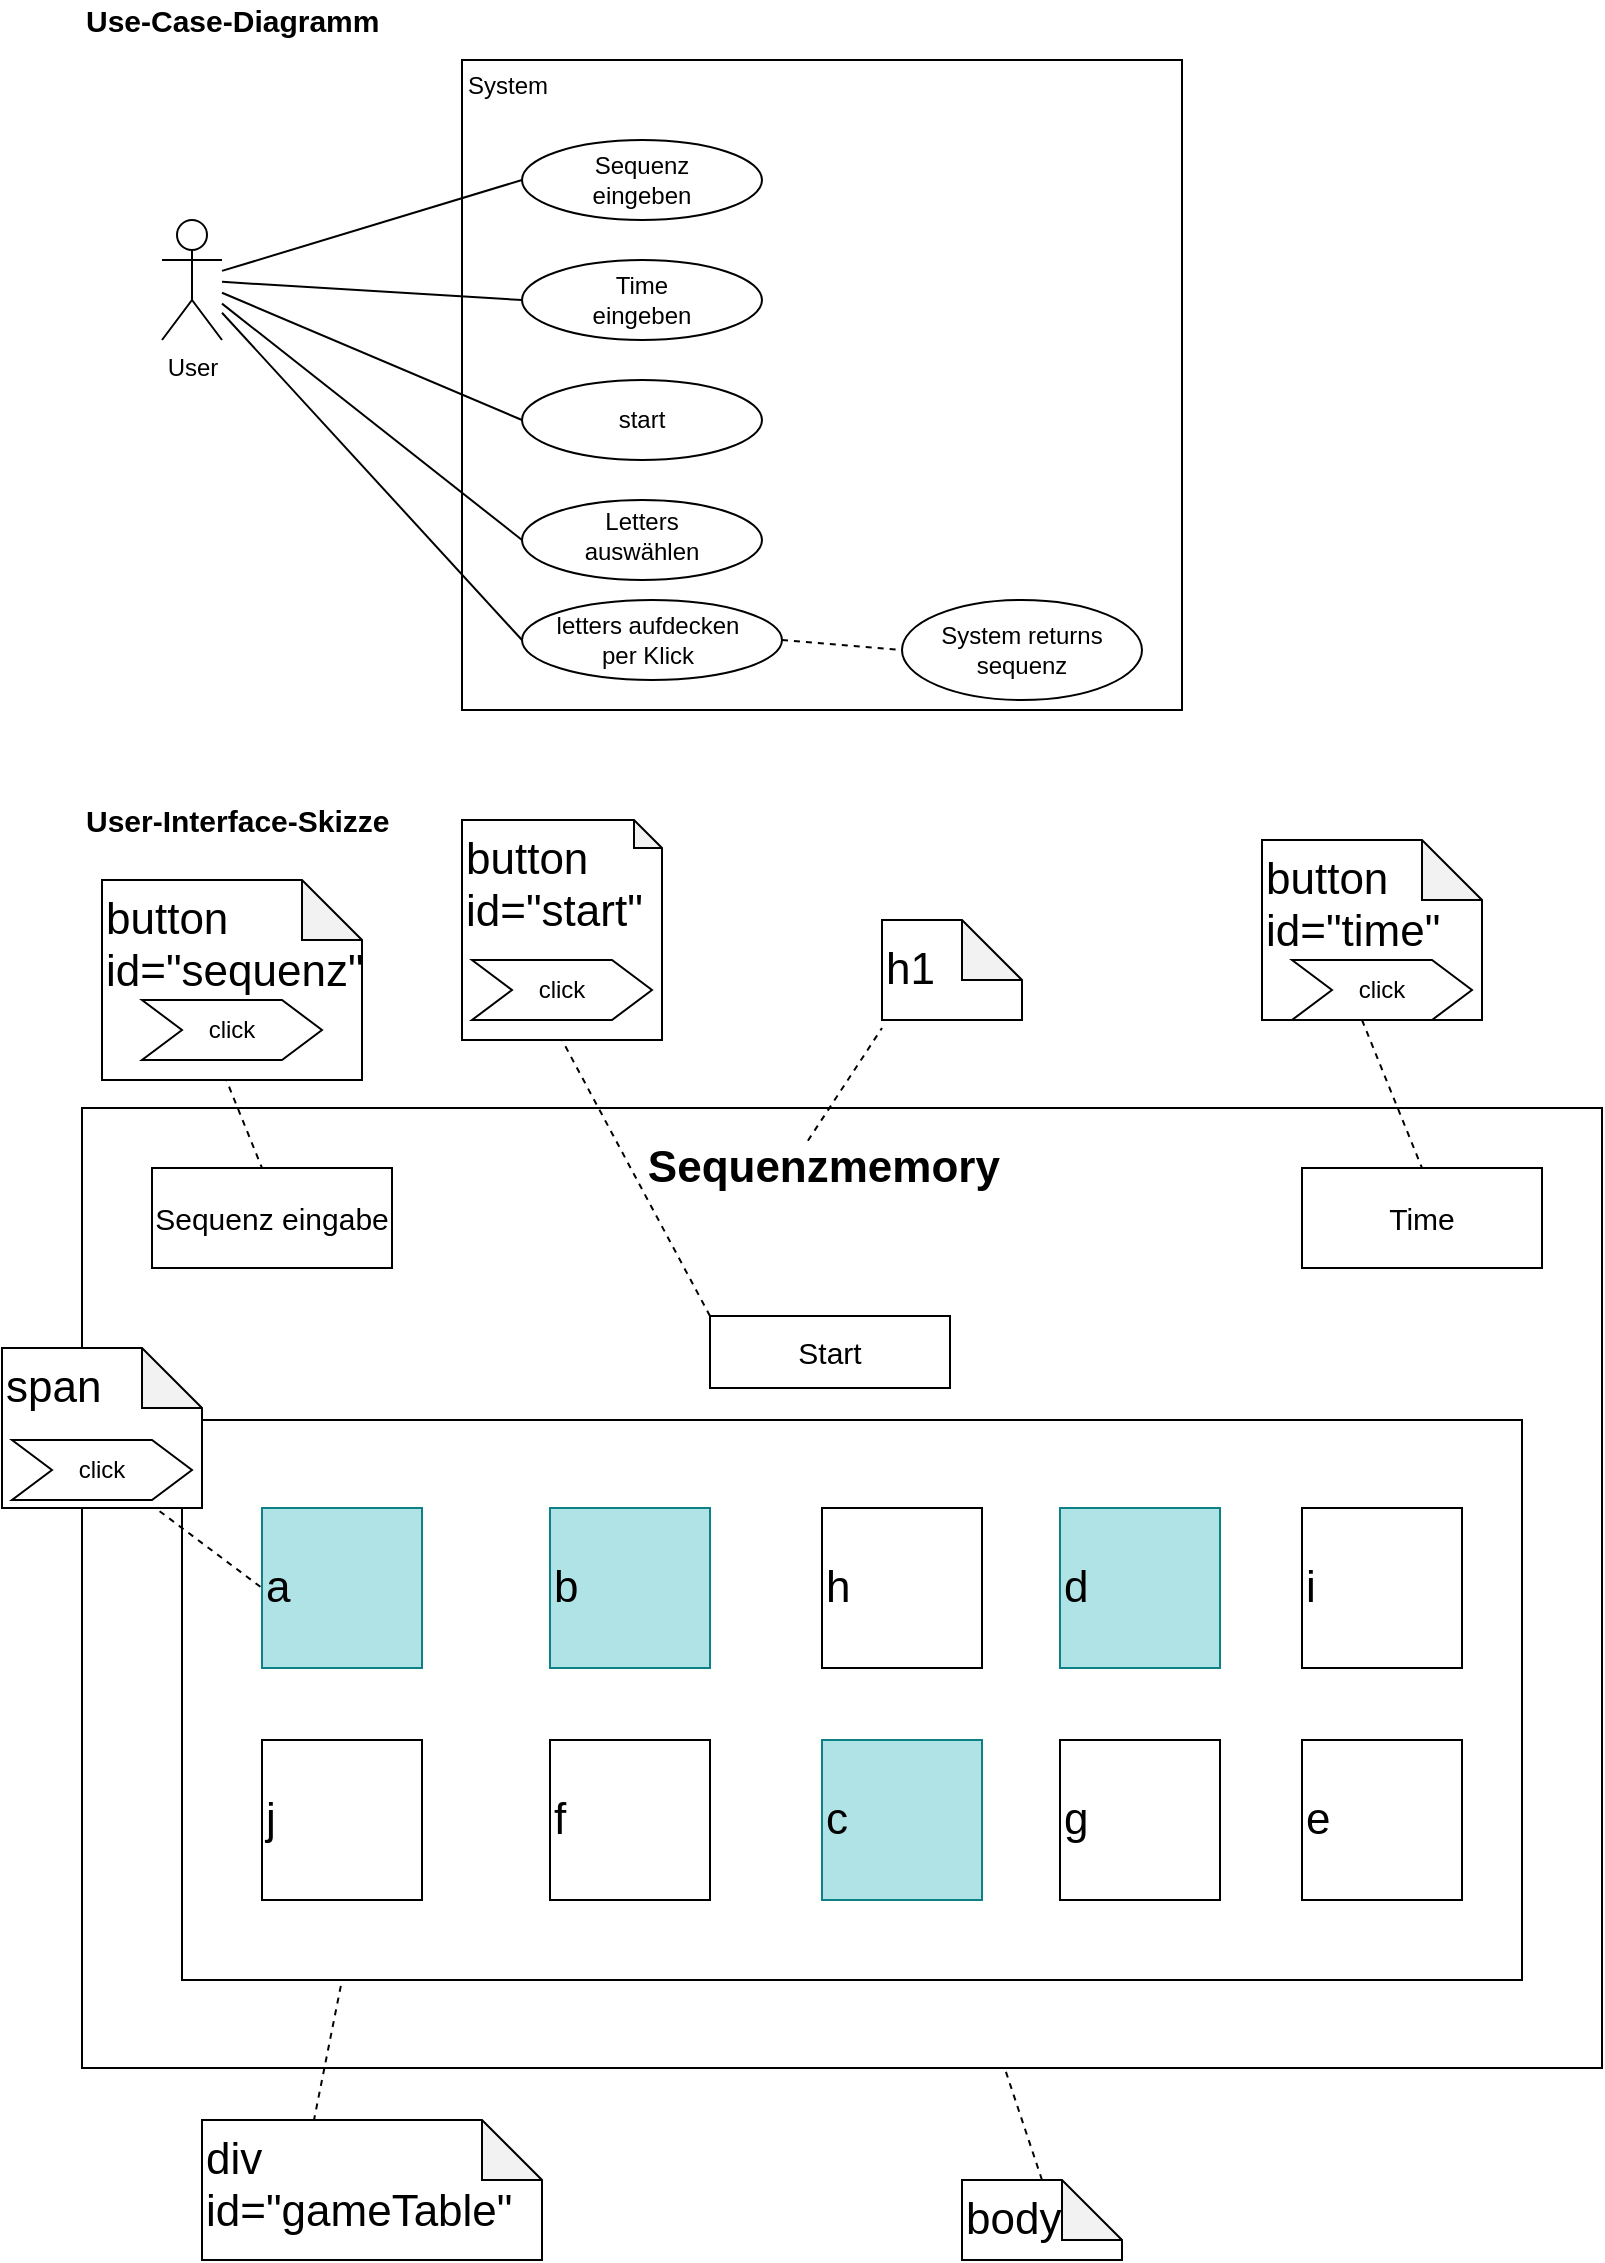 <mxfile version="13.0.3" type="device" pages="2"><diagram id="LiSR28MgO2-qYm8ya_5q" name="Page-1"><mxGraphModel dx="1892" dy="1256" grid="1" gridSize="10" guides="1" tooltips="1" connect="1" arrows="1" fold="1" page="1" pageScale="1" pageWidth="827" pageHeight="1169" math="0" shadow="0"><root><mxCell id="0"/><mxCell id="1" parent="0"/><mxCell id="gk24-IVBIY7K0hqq6yeM-31" value="" style="rounded=0;whiteSpace=wrap;html=1;shadow=0;fontSize=15;align=left;" parent="1" vertex="1"><mxGeometry x="40" y="584" width="760" height="480" as="geometry"/></mxCell><mxCell id="gk24-IVBIY7K0hqq6yeM-62" value="" style="rounded=0;whiteSpace=wrap;html=1;shadow=0;fontSize=12;fontColor=#000000;align=left;" parent="1" vertex="1"><mxGeometry x="90" y="740" width="670" height="280" as="geometry"/></mxCell><mxCell id="gk24-IVBIY7K0hqq6yeM-19" value="" style="rounded=0;whiteSpace=wrap;html=1;shadow=0;" parent="1" vertex="1"><mxGeometry x="230" y="60" width="360" height="325" as="geometry"/></mxCell><mxCell id="gk24-IVBIY7K0hqq6yeM-1" value="User" style="shape=umlActor;verticalLabelPosition=bottom;labelBackgroundColor=#ffffff;verticalAlign=top;html=1;outlineConnect=0;fontStyle=0" parent="1" vertex="1"><mxGeometry x="80" y="140" width="30" height="60" as="geometry"/></mxCell><mxCell id="gk24-IVBIY7K0hqq6yeM-3" value="System" style="text;html=1;strokeColor=none;fillColor=none;align=center;verticalAlign=middle;whiteSpace=wrap;rounded=0;" parent="1" vertex="1"><mxGeometry x="233" y="63" width="40" height="20" as="geometry"/></mxCell><mxCell id="gk24-IVBIY7K0hqq6yeM-10" value="" style="ellipse;whiteSpace=wrap;html=1;" parent="1" vertex="1"><mxGeometry x="260" y="100" width="120" height="40" as="geometry"/></mxCell><mxCell id="gk24-IVBIY7K0hqq6yeM-11" value="Sequenz eingeben" style="text;html=1;strokeColor=none;fillColor=none;align=center;verticalAlign=middle;whiteSpace=wrap;rounded=0;" parent="1" vertex="1"><mxGeometry x="280" y="105" width="80" height="30" as="geometry"/></mxCell><mxCell id="gk24-IVBIY7K0hqq6yeM-12" value="" style="ellipse;whiteSpace=wrap;html=1;" parent="1" vertex="1"><mxGeometry x="260" y="160" width="120" height="40" as="geometry"/></mxCell><mxCell id="gk24-IVBIY7K0hqq6yeM-13" value="Time eingeben" style="text;html=1;strokeColor=none;fillColor=none;align=center;verticalAlign=middle;whiteSpace=wrap;rounded=0;" parent="1" vertex="1"><mxGeometry x="280" y="165" width="80" height="30" as="geometry"/></mxCell><mxCell id="gk24-IVBIY7K0hqq6yeM-14" value="" style="ellipse;whiteSpace=wrap;html=1;" parent="1" vertex="1"><mxGeometry x="260" y="220" width="120" height="40" as="geometry"/></mxCell><mxCell id="gk24-IVBIY7K0hqq6yeM-15" value="start" style="text;html=1;strokeColor=none;fillColor=none;align=center;verticalAlign=middle;whiteSpace=wrap;rounded=0;" parent="1" vertex="1"><mxGeometry x="280" y="225" width="80" height="30" as="geometry"/></mxCell><mxCell id="gk24-IVBIY7K0hqq6yeM-16" value="" style="ellipse;whiteSpace=wrap;html=1;" parent="1" vertex="1"><mxGeometry x="260" y="280" width="120" height="40" as="geometry"/></mxCell><mxCell id="gk24-IVBIY7K0hqq6yeM-17" value="Letters auswählen" style="text;html=1;strokeColor=none;fillColor=none;align=center;verticalAlign=middle;whiteSpace=wrap;rounded=0;" parent="1" vertex="1"><mxGeometry x="280" y="285" width="80" height="25" as="geometry"/></mxCell><mxCell id="gk24-IVBIY7K0hqq6yeM-20" value="" style="ellipse;whiteSpace=wrap;html=1;" parent="1" vertex="1"><mxGeometry x="260" y="330" width="130" height="40" as="geometry"/></mxCell><mxCell id="gk24-IVBIY7K0hqq6yeM-21" value="letters aufdecken per Klick" style="text;html=1;strokeColor=none;fillColor=none;align=center;verticalAlign=middle;whiteSpace=wrap;rounded=0;fontSize=12;" parent="1" vertex="1"><mxGeometry x="273" y="337.5" width="100" height="25" as="geometry"/></mxCell><mxCell id="gk24-IVBIY7K0hqq6yeM-22" value="" style="endArrow=none;html=1;fontSize=12;" parent="1" source="gk24-IVBIY7K0hqq6yeM-1" edge="1"><mxGeometry width="50" height="50" relative="1" as="geometry"><mxPoint x="210" y="170" as="sourcePoint"/><mxPoint x="260" y="120" as="targetPoint"/></mxGeometry></mxCell><mxCell id="gk24-IVBIY7K0hqq6yeM-23" value="" style="endArrow=none;html=1;fontSize=12;" parent="1" source="gk24-IVBIY7K0hqq6yeM-1" edge="1"><mxGeometry width="50" height="50" relative="1" as="geometry"><mxPoint x="210" y="230" as="sourcePoint"/><mxPoint x="260" y="180" as="targetPoint"/></mxGeometry></mxCell><mxCell id="gk24-IVBIY7K0hqq6yeM-24" value="" style="endArrow=none;html=1;fontSize=12;" parent="1" source="gk24-IVBIY7K0hqq6yeM-1" edge="1"><mxGeometry width="50" height="50" relative="1" as="geometry"><mxPoint x="210" y="290" as="sourcePoint"/><mxPoint x="260" y="240" as="targetPoint"/></mxGeometry></mxCell><mxCell id="gk24-IVBIY7K0hqq6yeM-25" value="" style="endArrow=none;html=1;fontSize=12;" parent="1" source="gk24-IVBIY7K0hqq6yeM-1" edge="1"><mxGeometry width="50" height="50" relative="1" as="geometry"><mxPoint x="210" y="350" as="sourcePoint"/><mxPoint x="260" y="300" as="targetPoint"/></mxGeometry></mxCell><mxCell id="gk24-IVBIY7K0hqq6yeM-26" value="" style="endArrow=none;html=1;fontSize=12;" parent="1" source="gk24-IVBIY7K0hqq6yeM-1" edge="1"><mxGeometry width="50" height="50" relative="1" as="geometry"><mxPoint x="210" y="400" as="sourcePoint"/><mxPoint x="260" y="350" as="targetPoint"/></mxGeometry></mxCell><mxCell id="gk24-IVBIY7K0hqq6yeM-27" value="Use-Case-Diagramm" style="text;html=1;strokeColor=none;fillColor=none;align=left;verticalAlign=middle;whiteSpace=wrap;rounded=0;shadow=0;fontSize=15;fontStyle=1" parent="1" vertex="1"><mxGeometry x="40" y="30" width="260" height="20" as="geometry"/></mxCell><mxCell id="gk24-IVBIY7K0hqq6yeM-28" style="edgeStyle=orthogonalEdgeStyle;rounded=0;orthogonalLoop=1;jettySize=auto;html=1;exitX=0.5;exitY=1;exitDx=0;exitDy=0;fontSize=12;" parent="1" source="gk24-IVBIY7K0hqq6yeM-27" target="gk24-IVBIY7K0hqq6yeM-27" edge="1"><mxGeometry relative="1" as="geometry"/></mxCell><mxCell id="gk24-IVBIY7K0hqq6yeM-29" value="User-Interface-Skizze" style="text;html=1;strokeColor=none;fillColor=none;align=left;verticalAlign=middle;whiteSpace=wrap;rounded=0;shadow=0;fontSize=15;fontStyle=1" parent="1" vertex="1"><mxGeometry x="40" y="430" width="260" height="20" as="geometry"/></mxCell><mxCell id="gk24-IVBIY7K0hqq6yeM-33" value="Time" style="rounded=0;whiteSpace=wrap;html=1;shadow=0;fontSize=15;align=center;" parent="1" vertex="1"><mxGeometry x="650" y="614" width="120" height="50" as="geometry"/></mxCell><mxCell id="gk24-IVBIY7K0hqq6yeM-34" value="Start" style="rounded=0;whiteSpace=wrap;html=1;shadow=0;fontSize=15;align=center;" parent="1" vertex="1"><mxGeometry x="354" y="688" width="120" height="36" as="geometry"/></mxCell><mxCell id="gk24-IVBIY7K0hqq6yeM-35" value="&lt;b style=&quot;font-size: 22px;&quot;&gt;Sequenzmemory&lt;/b&gt;&amp;nbsp;" style="text;html=1;strokeColor=none;fillColor=none;align=center;verticalAlign=middle;whiteSpace=wrap;rounded=0;shadow=0;fontSize=22;horizontal=1;fontColor=#000000;" parent="1" vertex="1"><mxGeometry x="299" y="604" width="230" height="20" as="geometry"/></mxCell><mxCell id="gk24-IVBIY7K0hqq6yeM-37" value="" style="endArrow=none;dashed=1;html=1;fontSize=22;fontColor=#000000;exitX=0.452;exitY=-0.183;exitDx=0;exitDy=0;exitPerimeter=0;" parent="1" source="gk24-IVBIY7K0hqq6yeM-35" edge="1"><mxGeometry width="50" height="50" relative="1" as="geometry"><mxPoint x="310" y="594" as="sourcePoint"/><mxPoint x="440" y="544" as="targetPoint"/></mxGeometry></mxCell><mxCell id="gk24-IVBIY7K0hqq6yeM-38" value="h1" style="shape=note;whiteSpace=wrap;html=1;backgroundOutline=1;darkOpacity=0.05;shadow=0;fontSize=22;fontColor=#000000;align=left;" parent="1" vertex="1"><mxGeometry x="440" y="490" width="70" height="50" as="geometry"/></mxCell><mxCell id="gk24-IVBIY7K0hqq6yeM-39" value="" style="endArrow=none;dashed=1;html=1;fontSize=22;fontColor=#000000;exitX=0;exitY=0;exitDx=0;exitDy=0;entryX=0.5;entryY=1;entryDx=0;entryDy=0;entryPerimeter=0;" parent="1" source="gk24-IVBIY7K0hqq6yeM-34" edge="1" target="gk24-IVBIY7K0hqq6yeM-40"><mxGeometry width="50" height="50" relative="1" as="geometry"><mxPoint x="320" y="690" as="sourcePoint"/><mxPoint x="190" y="570" as="targetPoint"/></mxGeometry></mxCell><mxCell id="gk24-IVBIY7K0hqq6yeM-40" value="button&lt;br&gt;id=&quot;start&quot;" style="shape=note;whiteSpace=wrap;html=1;backgroundOutline=1;darkOpacity=0.05;shadow=0;fontSize=22;fontColor=#000000;align=left;verticalAlign=top;size=14;" parent="1" vertex="1"><mxGeometry x="230" y="440" width="100" height="110" as="geometry"/></mxCell><mxCell id="gk24-IVBIY7K0hqq6yeM-41" value="" style="endArrow=none;dashed=1;html=1;fontSize=22;fontColor=#000000;entryX=0.5;entryY=0;entryDx=0;entryDy=0;" parent="1" target="gk24-IVBIY7K0hqq6yeM-33" edge="1"><mxGeometry width="50" height="50" relative="1" as="geometry"><mxPoint x="680" y="540" as="sourcePoint"/><mxPoint x="500" y="640" as="targetPoint"/></mxGeometry></mxCell><mxCell id="gk24-IVBIY7K0hqq6yeM-45" value="button&lt;br&gt;id=&quot;time&quot;" style="shape=note;whiteSpace=wrap;html=1;backgroundOutline=1;darkOpacity=0.05;shadow=0;fontSize=22;fontColor=#000000;align=left;verticalAlign=top;" parent="1" vertex="1"><mxGeometry x="630" y="450" width="110" height="90" as="geometry"/></mxCell><mxCell id="gk24-IVBIY7K0hqq6yeM-46" value="a" style="whiteSpace=wrap;html=1;aspect=fixed;shadow=0;fontSize=22;align=left;labelBackgroundColor=none;labelBorderColor=none;fillColor=#b0e3e6;strokeColor=#0e8088;" parent="1" vertex="1"><mxGeometry x="130" y="784" width="80" height="80" as="geometry"/></mxCell><mxCell id="gk24-IVBIY7K0hqq6yeM-47" value="b" style="whiteSpace=wrap;html=1;aspect=fixed;shadow=0;fontSize=22;align=left;fillColor=#b0e3e6;strokeColor=#0e8088;" parent="1" vertex="1"><mxGeometry x="274" y="784" width="80" height="80" as="geometry"/></mxCell><mxCell id="gk24-IVBIY7K0hqq6yeM-48" value="h" style="whiteSpace=wrap;html=1;aspect=fixed;shadow=0;fontSize=22;fontColor=#000000;align=left;" parent="1" vertex="1"><mxGeometry x="410" y="784" width="80" height="80" as="geometry"/></mxCell><mxCell id="gk24-IVBIY7K0hqq6yeM-49" value="d" style="whiteSpace=wrap;html=1;aspect=fixed;shadow=0;fontSize=22;align=left;labelBackgroundColor=none;fillColor=#b0e3e6;strokeColor=#0e8088;" parent="1" vertex="1"><mxGeometry x="529" y="784" width="80" height="80" as="geometry"/></mxCell><mxCell id="gk24-IVBIY7K0hqq6yeM-50" value="i" style="whiteSpace=wrap;html=1;aspect=fixed;shadow=0;fontSize=22;fontColor=#000000;align=left;" parent="1" vertex="1"><mxGeometry x="650" y="784" width="80" height="80" as="geometry"/></mxCell><mxCell id="gk24-IVBIY7K0hqq6yeM-51" value="j" style="whiteSpace=wrap;html=1;aspect=fixed;shadow=0;fontSize=22;fontColor=#000000;align=left;" parent="1" vertex="1"><mxGeometry x="130" y="900" width="80" height="80" as="geometry"/></mxCell><mxCell id="gk24-IVBIY7K0hqq6yeM-52" value="f" style="whiteSpace=wrap;html=1;aspect=fixed;shadow=0;fontSize=22;fontColor=#000000;align=left;" parent="1" vertex="1"><mxGeometry x="274" y="900" width="80" height="80" as="geometry"/></mxCell><mxCell id="gk24-IVBIY7K0hqq6yeM-53" value="c" style="whiteSpace=wrap;html=1;aspect=fixed;shadow=0;fontSize=22;align=left;fillColor=#b0e3e6;strokeColor=#0e8088;" parent="1" vertex="1"><mxGeometry x="410" y="900" width="80" height="80" as="geometry"/></mxCell><mxCell id="gk24-IVBIY7K0hqq6yeM-54" value="g" style="whiteSpace=wrap;html=1;aspect=fixed;shadow=0;fontSize=22;fontColor=#000000;align=left;" parent="1" vertex="1"><mxGeometry x="529" y="900" width="80" height="80" as="geometry"/></mxCell><mxCell id="gk24-IVBIY7K0hqq6yeM-55" value="e" style="whiteSpace=wrap;html=1;aspect=fixed;shadow=0;fontSize=22;fontColor=#000000;align=left;" parent="1" vertex="1"><mxGeometry x="650" y="900" width="80" height="80" as="geometry"/></mxCell><mxCell id="gk24-IVBIY7K0hqq6yeM-59" value="&lt;span&gt;System returns sequenz&lt;/span&gt;" style="ellipse;whiteSpace=wrap;html=1;shadow=0;fontSize=12;fontColor=#000000;align=center;" parent="1" vertex="1"><mxGeometry x="450" y="330" width="120" height="50" as="geometry"/></mxCell><mxCell id="gk24-IVBIY7K0hqq6yeM-60" value="" style="endArrow=none;dashed=1;html=1;fontSize=12;fontColor=#000000;exitX=1;exitY=0.5;exitDx=0;exitDy=0;entryX=0;entryY=0.5;entryDx=0;entryDy=0;" parent="1" source="gk24-IVBIY7K0hqq6yeM-20" target="gk24-IVBIY7K0hqq6yeM-59" edge="1"><mxGeometry width="50" height="50" relative="1" as="geometry"><mxPoint x="490" y="370" as="sourcePoint"/><mxPoint x="540" y="320" as="targetPoint"/></mxGeometry></mxCell><mxCell id="gk24-IVBIY7K0hqq6yeM-63" value="" style="endArrow=none;dashed=1;html=1;fontSize=12;fontColor=#000000;" parent="1" edge="1"><mxGeometry width="50" height="50" relative="1" as="geometry"><mxPoint x="150" y="1120" as="sourcePoint"/><mxPoint x="170" y="1020" as="targetPoint"/></mxGeometry></mxCell><mxCell id="gk24-IVBIY7K0hqq6yeM-64" value="div&lt;br&gt;id=&quot;gameTable&quot;" style="shape=note;whiteSpace=wrap;html=1;backgroundOutline=1;darkOpacity=0.05;shadow=0;fontSize=22;fontColor=#000000;align=left;verticalAlign=top;" parent="1" vertex="1"><mxGeometry x="100" y="1090" width="170" height="70" as="geometry"/></mxCell><mxCell id="gk24-IVBIY7K0hqq6yeM-66" value="Sequenz eingabe" style="rounded=0;whiteSpace=wrap;html=1;shadow=0;fontSize=15;align=center;" parent="1" vertex="1"><mxGeometry x="75" y="614" width="120" height="50" as="geometry"/></mxCell><mxCell id="gk24-IVBIY7K0hqq6yeM-67" value="" style="endArrow=none;dashed=1;html=1;fontSize=22;fontColor=#000000;entryX=0.5;entryY=0;entryDx=0;entryDy=0;" parent="1" edge="1"><mxGeometry width="50" height="50" relative="1" as="geometry"><mxPoint x="100" y="540.0" as="sourcePoint"/><mxPoint x="130" y="614" as="targetPoint"/></mxGeometry></mxCell><mxCell id="gk24-IVBIY7K0hqq6yeM-68" value="button&lt;br&gt;id=&quot;sequenz&quot;" style="shape=note;whiteSpace=wrap;html=1;backgroundOutline=1;darkOpacity=0.05;shadow=0;fontSize=22;fontColor=#000000;align=left;verticalAlign=top;" parent="1" vertex="1"><mxGeometry x="50" y="470" width="130" height="100" as="geometry"/></mxCell><mxCell id="gk24-IVBIY7K0hqq6yeM-70" value="" style="endArrow=none;dashed=1;html=1;fontSize=22;fontColor=#000000;entryX=0;entryY=0.5;entryDx=0;entryDy=0;" parent="1" target="gk24-IVBIY7K0hqq6yeM-46" edge="1"><mxGeometry width="50" height="50" relative="1" as="geometry"><mxPoint x="50" y="764.0" as="sourcePoint"/><mxPoint x="80" y="838" as="targetPoint"/></mxGeometry></mxCell><mxCell id="gk24-IVBIY7K0hqq6yeM-71" value="span" style="shape=note;whiteSpace=wrap;html=1;backgroundOutline=1;darkOpacity=0.05;shadow=0;fontSize=22;fontColor=#000000;align=left;verticalAlign=top;" parent="1" vertex="1"><mxGeometry y="704" width="100" height="80" as="geometry"/></mxCell><mxCell id="gk24-IVBIY7K0hqq6yeM-74" value="" style="endArrow=none;dashed=1;html=1;fontSize=22;fontColor=#000000;entryX=0.607;entryY=1;entryDx=0;entryDy=0;entryPerimeter=0;exitX=0.5;exitY=0;exitDx=0;exitDy=0;exitPerimeter=0;" parent="1" source="gk24-IVBIY7K0hqq6yeM-75" target="gk24-IVBIY7K0hqq6yeM-31" edge="1"><mxGeometry width="50" height="50" relative="1" as="geometry"><mxPoint x="530" y="1160.0" as="sourcePoint"/><mxPoint x="508.442" y="1101.5" as="targetPoint"/></mxGeometry></mxCell><mxCell id="gk24-IVBIY7K0hqq6yeM-75" value="body" style="shape=note;whiteSpace=wrap;html=1;backgroundOutline=1;darkOpacity=0.05;shadow=0;fontSize=22;fontColor=#000000;align=left;" parent="1" vertex="1"><mxGeometry x="480" y="1120" width="80" height="40" as="geometry"/></mxCell><mxCell id="m-_rTqSbsn3InaRl1EY0-1" value="click" style="shape=step;perimeter=stepPerimeter;whiteSpace=wrap;html=1;fixedSize=1;" vertex="1" parent="1"><mxGeometry x="5" y="750" width="90" height="30" as="geometry"/></mxCell><mxCell id="eS06bfCrbJLznuZSx-Ri-1" value="click" style="shape=step;perimeter=stepPerimeter;whiteSpace=wrap;html=1;fixedSize=1;" vertex="1" parent="1"><mxGeometry x="235" y="510" width="90" height="30" as="geometry"/></mxCell><mxCell id="Llc0AF4xJMCl6n8UD8b0-3" value="click" style="shape=step;perimeter=stepPerimeter;whiteSpace=wrap;html=1;fixedSize=1;" vertex="1" parent="1"><mxGeometry x="645" y="510" width="90" height="30" as="geometry"/></mxCell><mxCell id="Llc0AF4xJMCl6n8UD8b0-4" value="click" style="shape=step;perimeter=stepPerimeter;whiteSpace=wrap;html=1;fixedSize=1;" vertex="1" parent="1"><mxGeometry x="70" y="530" width="90" height="30" as="geometry"/></mxCell></root></mxGraphModel></diagram><diagram id="3kUmBXvEVEaKjBE_uQ3l" name="Page-2"><mxGraphModel dx="946" dy="628" grid="1" gridSize="10" guides="1" tooltips="1" connect="1" arrows="1" fold="1" page="1" pageScale="1" pageWidth="827" pageHeight="1169" math="0" shadow="0"><root><mxCell id="Pm9p1GwSbfvHLM8BjX62-0"/><mxCell id="Pm9p1GwSbfvHLM8BjX62-1" parent="Pm9p1GwSbfvHLM8BjX62-0"/><mxCell id="FNtGaejRiEnZw6TX1fIF-0" value="Aktivitätsdiagramm" style="text;html=1;strokeColor=none;fillColor=none;align=left;verticalAlign=middle;whiteSpace=wrap;rounded=0;shadow=0;fontSize=15;fontStyle=1" vertex="1" parent="Pm9p1GwSbfvHLM8BjX62-1"><mxGeometry x="40" y="20" width="260" height="20" as="geometry"/></mxCell><mxCell id="ILNFjhDq43mLli9Ij-qb-9" value="" style="edgeStyle=orthogonalEdgeStyle;rounded=0;orthogonalLoop=1;jettySize=auto;html=1;" edge="1" parent="Pm9p1GwSbfvHLM8BjX62-1" source="G3GKNBh8gikaGOR-McTK-1" target="ILNFjhDq43mLli9Ij-qb-1"><mxGeometry relative="1" as="geometry"/></mxCell><mxCell id="G3GKNBh8gikaGOR-McTK-1" value="" style="shape=mxgraph.bpmn.shape;html=1;verticalLabelPosition=bottom;labelBackgroundColor=#ffffff;verticalAlign=top;align=center;perimeter=ellipsePerimeter;outlineConnect=0;outline=standard;symbol=general;fillColor=#000000;strokeColor=#000000;gradientColor=none;" vertex="1" parent="Pm9p1GwSbfvHLM8BjX62-1"><mxGeometry x="110" y="90" width="30" height="30" as="geometry"/></mxCell><mxCell id="ILNFjhDq43mLli9Ij-qb-0" value="" style="ellipse;html=1;shape=endState;fillColor=#000000;strokeColor=#000000;labelBackgroundColor=#ffffff;" vertex="1" parent="Pm9p1GwSbfvHLM8BjX62-1"><mxGeometry x="110" y="240" width="30" height="30" as="geometry"/></mxCell><mxCell id="ILNFjhDq43mLli9Ij-qb-5" value="" style="edgeStyle=orthogonalEdgeStyle;rounded=0;orthogonalLoop=1;jettySize=auto;html=1;entryX=0.5;entryY=0;entryDx=0;entryDy=0;" edge="1" parent="Pm9p1GwSbfvHLM8BjX62-1" source="ILNFjhDq43mLli9Ij-qb-1" target="ILNFjhDq43mLli9Ij-qb-0"><mxGeometry relative="1" as="geometry"><mxPoint x="125" y="320" as="targetPoint"/></mxGeometry></mxCell><mxCell id="ILNFjhDq43mLli9Ij-qb-1" value="install load listener" style="rounded=1;whiteSpace=wrap;html=1;labelBackgroundColor=#ffffff;strokeColor=#000000;fillColor=#FFFFFF;gradientColor=none;" vertex="1" parent="Pm9p1GwSbfvHLM8BjX62-1"><mxGeometry x="65" y="170" width="120" height="30" as="geometry"/></mxCell><mxCell id="ILNFjhDq43mLli9Ij-qb-14" value="" style="shape=step;perimeter=stepPerimeter;whiteSpace=wrap;html=1;fixedSize=1;labelBackgroundColor=#ffffff;strokeColor=#000000;fillColor=#FFFFFF;gradientColor=none;" vertex="1" parent="Pm9p1GwSbfvHLM8BjX62-1"><mxGeometry x="250" y="90" width="110" height="40" as="geometry"/></mxCell><mxCell id="ILNFjhDq43mLli9Ij-qb-17" value="" style="edgeStyle=orthogonalEdgeStyle;rounded=0;orthogonalLoop=1;jettySize=auto;html=1;entryX=0.5;entryY=0;entryDx=0;entryDy=0;" edge="1" parent="Pm9p1GwSbfvHLM8BjX62-1" source="ILNFjhDq43mLli9Ij-qb-15" target="ILNFjhDq43mLli9Ij-qb-18"><mxGeometry relative="1" as="geometry"><mxPoint x="330" y="210" as="targetPoint"/></mxGeometry></mxCell><mxCell id="ILNFjhDq43mLli9Ij-qb-15" value="load" style="rounded=0;whiteSpace=wrap;html=1;labelBackgroundColor=#ffffff;strokeColor=#000000;fillColor=#FFFFFF;gradientColor=none;" vertex="1" parent="Pm9p1GwSbfvHLM8BjX62-1"><mxGeometry x="270" y="90" width="120" height="40" as="geometry"/></mxCell><mxCell id="ILNFjhDq43mLli9Ij-qb-18" value="handleLoad&amp;nbsp;" style="rounded=1;whiteSpace=wrap;html=1;labelBackgroundColor=#ffffff;strokeColor=#000000;fillColor=#FFFFFF;gradientColor=none;verticalAlign=top;align=left;" vertex="1" parent="Pm9p1GwSbfvHLM8BjX62-1"><mxGeometry x="270" y="170" width="120" height="60" as="geometry"/></mxCell><mxCell id="ILNFjhDq43mLli9Ij-qb-26" value="" style="strokeWidth=2;html=1;shape=mxgraph.flowchart.annotation_2;align=left;labelPosition=right;pointerEvents=1;labelBackgroundColor=#ffffff;fillColor=#FFFFFF;gradientColor=none;rotation=90;" vertex="1" parent="Pm9p1GwSbfvHLM8BjX62-1"><mxGeometry x="340" y="180" width="50" height="40" as="geometry"/></mxCell></root></mxGraphModel></diagram></mxfile>
